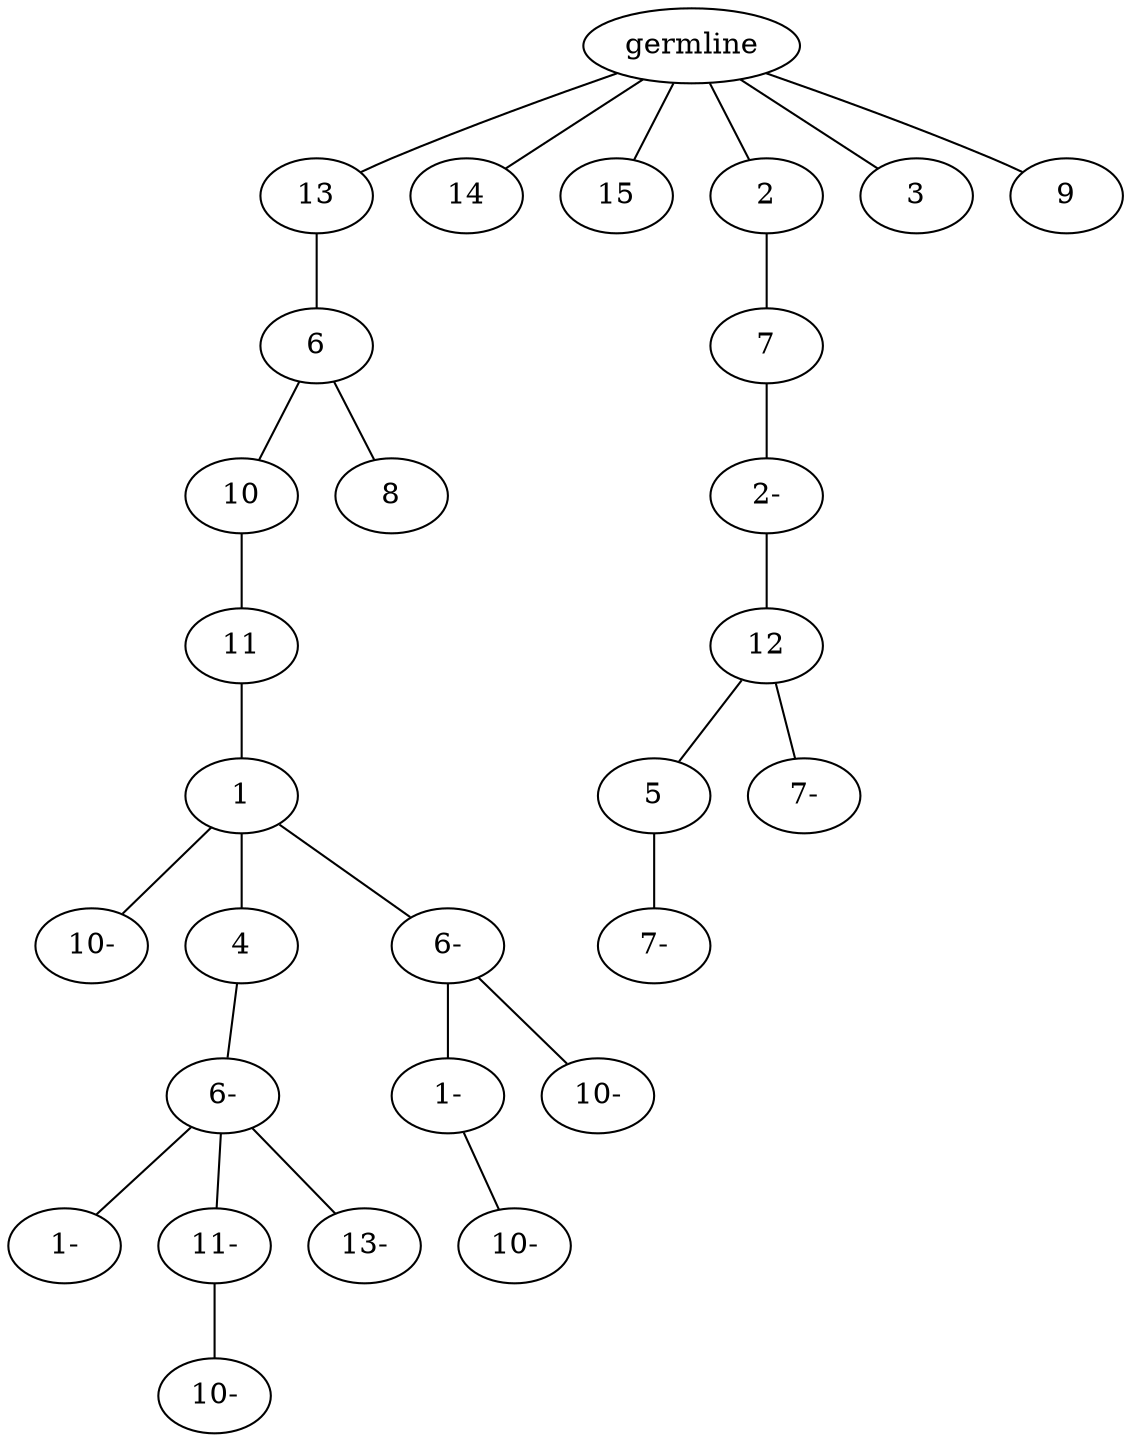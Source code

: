 graph tree {
    "139853994617488" [label="germline"];
    "139853994031664" [label="13"];
    "139853994054896" [label="6"];
    "139853994141680" [label="10"];
    "139853994140336" [label="11"];
    "139853994142784" [label="1"];
    "139853994572480" [label="10-"];
    "139853994142112" [label="4"];
    "139853994140528" [label="6-"];
    "139853994142160" [label="1-"];
    "139853994141536" [label="11-"];
    "139853994169536" [label="10-"];
    "139853994142208" [label="13-"];
    "139853994143408" [label="6-"];
    "139853994141152" [label="1-"];
    "139853994169584" [label="10-"];
    "139853994141344" [label="10-"];
    "139853994140192" [label="8"];
    "139853994031088" [label="14"];
    "139853994606208" [label="15"];
    "139853994609968" [label="2"];
    "139853994143648" [label="7"];
    "139853994141584" [label="2-"];
    "139853994139760" [label="12"];
    "139853994171312" [label="5"];
    "139853994171504" [label="7-"];
    "139853994170304" [label="7-"];
    "139853994054752" [label="3"];
    "139853994054848" [label="9"];
    "139853994617488" -- "139853994031664";
    "139853994617488" -- "139853994031088";
    "139853994617488" -- "139853994606208";
    "139853994617488" -- "139853994609968";
    "139853994617488" -- "139853994054752";
    "139853994617488" -- "139853994054848";
    "139853994031664" -- "139853994054896";
    "139853994054896" -- "139853994141680";
    "139853994054896" -- "139853994140192";
    "139853994141680" -- "139853994140336";
    "139853994140336" -- "139853994142784";
    "139853994142784" -- "139853994572480";
    "139853994142784" -- "139853994142112";
    "139853994142784" -- "139853994143408";
    "139853994142112" -- "139853994140528";
    "139853994140528" -- "139853994142160";
    "139853994140528" -- "139853994141536";
    "139853994140528" -- "139853994142208";
    "139853994141536" -- "139853994169536";
    "139853994143408" -- "139853994141152";
    "139853994143408" -- "139853994141344";
    "139853994141152" -- "139853994169584";
    "139853994609968" -- "139853994143648";
    "139853994143648" -- "139853994141584";
    "139853994141584" -- "139853994139760";
    "139853994139760" -- "139853994171312";
    "139853994139760" -- "139853994170304";
    "139853994171312" -- "139853994171504";
}
